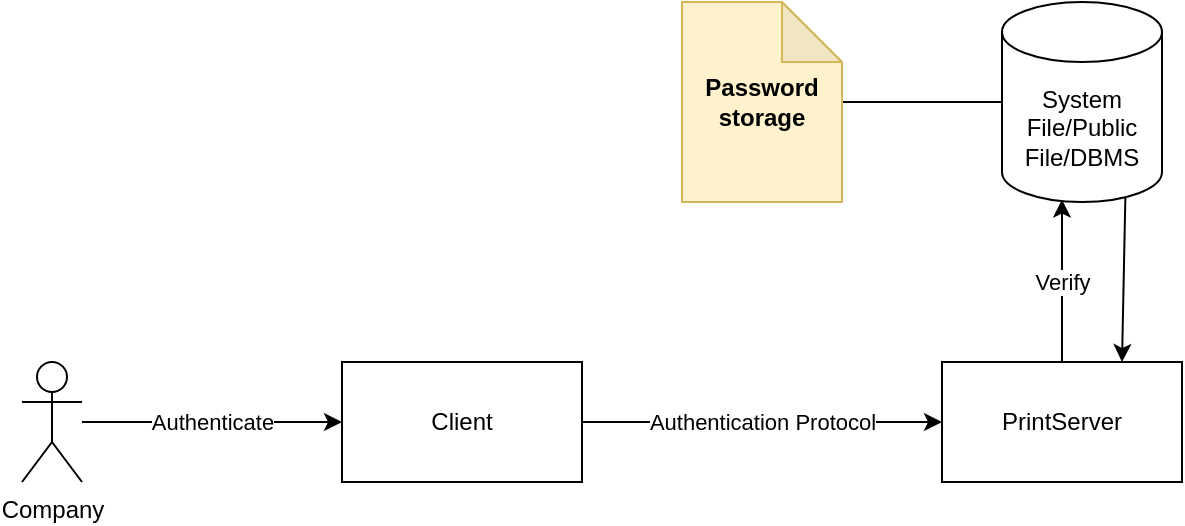 <mxfile version="14.1.8" type="device"><diagram id="5-__fWi7PH6svbd372ME" name="Page-1"><mxGraphModel dx="905" dy="672" grid="1" gridSize="10" guides="1" tooltips="1" connect="1" arrows="1" fold="1" page="1" pageScale="1" pageWidth="1100" pageHeight="850" math="0" shadow="0"><root><mxCell id="0"/><mxCell id="1" parent="0"/><mxCell id="2-8oMQv9LPCr0y7EZEPt-3" value="Authenticate" style="edgeStyle=orthogonalEdgeStyle;rounded=0;orthogonalLoop=1;jettySize=auto;html=1;entryX=0;entryY=0.5;entryDx=0;entryDy=0;" edge="1" parent="1" source="2-8oMQv9LPCr0y7EZEPt-1" target="2-8oMQv9LPCr0y7EZEPt-2"><mxGeometry relative="1" as="geometry"/></mxCell><mxCell id="2-8oMQv9LPCr0y7EZEPt-1" value="Company" style="shape=umlActor;verticalLabelPosition=bottom;verticalAlign=top;html=1;outlineConnect=0;" vertex="1" parent="1"><mxGeometry x="120" y="210" width="30" height="60" as="geometry"/></mxCell><mxCell id="2-8oMQv9LPCr0y7EZEPt-5" value="Authentication Protocol" style="edgeStyle=orthogonalEdgeStyle;rounded=0;orthogonalLoop=1;jettySize=auto;html=1;" edge="1" parent="1" source="2-8oMQv9LPCr0y7EZEPt-2" target="2-8oMQv9LPCr0y7EZEPt-4"><mxGeometry relative="1" as="geometry"/></mxCell><mxCell id="2-8oMQv9LPCr0y7EZEPt-2" value="Client" style="rounded=0;whiteSpace=wrap;html=1;" vertex="1" parent="1"><mxGeometry x="280" y="210" width="120" height="60" as="geometry"/></mxCell><mxCell id="2-8oMQv9LPCr0y7EZEPt-10" value="Verify" style="edgeStyle=orthogonalEdgeStyle;rounded=0;orthogonalLoop=1;jettySize=auto;html=1;entryX=0.375;entryY=0.988;entryDx=0;entryDy=0;entryPerimeter=0;" edge="1" parent="1" source="2-8oMQv9LPCr0y7EZEPt-4" target="2-8oMQv9LPCr0y7EZEPt-14"><mxGeometry relative="1" as="geometry"><mxPoint x="640" y="140" as="targetPoint"/></mxGeometry></mxCell><mxCell id="2-8oMQv9LPCr0y7EZEPt-4" value="PrintServer" style="rounded=0;whiteSpace=wrap;html=1;" vertex="1" parent="1"><mxGeometry x="580" y="210" width="120" height="60" as="geometry"/></mxCell><mxCell id="2-8oMQv9LPCr0y7EZEPt-11" value="" style="endArrow=classic;html=1;exitX=0.771;exitY=0.98;exitDx=0;exitDy=0;entryX=0.75;entryY=0;entryDx=0;entryDy=0;exitPerimeter=0;" edge="1" parent="1" source="2-8oMQv9LPCr0y7EZEPt-14" target="2-8oMQv9LPCr0y7EZEPt-4"><mxGeometry width="50" height="50" relative="1" as="geometry"><mxPoint x="670" y="140" as="sourcePoint"/><mxPoint x="790" y="170" as="targetPoint"/></mxGeometry></mxCell><mxCell id="2-8oMQv9LPCr0y7EZEPt-14" value="&lt;span&gt;System File/Public File/DBMS&lt;/span&gt;" style="shape=cylinder3;whiteSpace=wrap;html=1;boundedLbl=1;backgroundOutline=1;size=15;" vertex="1" parent="1"><mxGeometry x="610" y="30" width="80" height="100" as="geometry"/></mxCell><mxCell id="2-8oMQv9LPCr0y7EZEPt-16" style="edgeStyle=orthogonalEdgeStyle;rounded=0;orthogonalLoop=1;jettySize=auto;html=1;entryX=0;entryY=0.5;entryDx=0;entryDy=0;entryPerimeter=0;endArrow=none;endFill=0;" edge="1" parent="1" source="2-8oMQv9LPCr0y7EZEPt-15" target="2-8oMQv9LPCr0y7EZEPt-14"><mxGeometry relative="1" as="geometry"/></mxCell><mxCell id="2-8oMQv9LPCr0y7EZEPt-15" value="&lt;b&gt;Password storage&lt;/b&gt;" style="shape=note;whiteSpace=wrap;html=1;backgroundOutline=1;darkOpacity=0.05;fillColor=#fff2cc;strokeColor=#d6b656;" vertex="1" parent="1"><mxGeometry x="450" y="30" width="80" height="100" as="geometry"/></mxCell></root></mxGraphModel></diagram></mxfile>